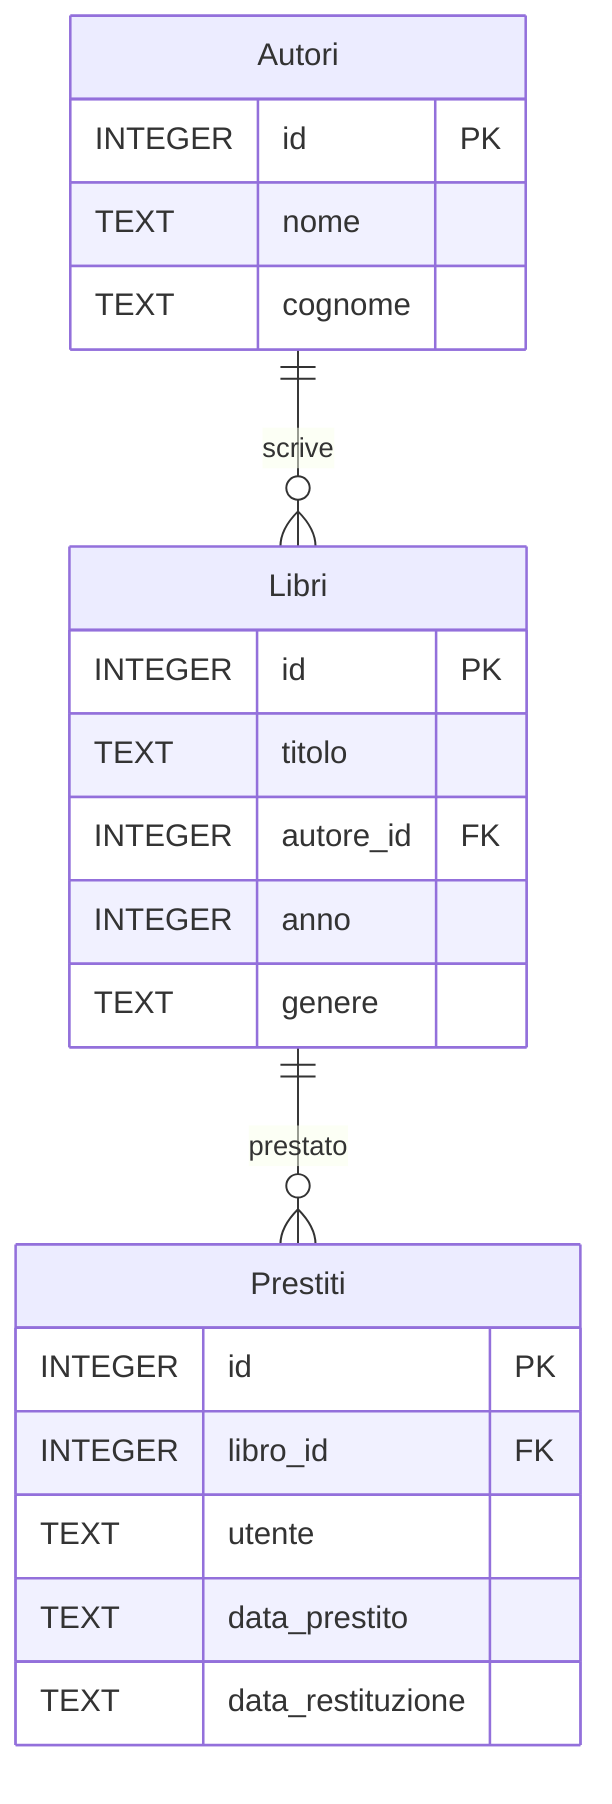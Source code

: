 erDiagram
    Autori {
        INTEGER id PK
        TEXT nome
        TEXT cognome
    }
    Libri {
        INTEGER id PK
        TEXT titolo
        INTEGER autore_id FK
        INTEGER anno
        TEXT genere
    }
    Prestiti {
        INTEGER id PK
        INTEGER libro_id FK
        TEXT utente
        TEXT data_prestito
        TEXT data_restituzione
    }
    Autori ||--o{ Libri : "scrive"
    Libri ||--o{ Prestiti : "prestato"